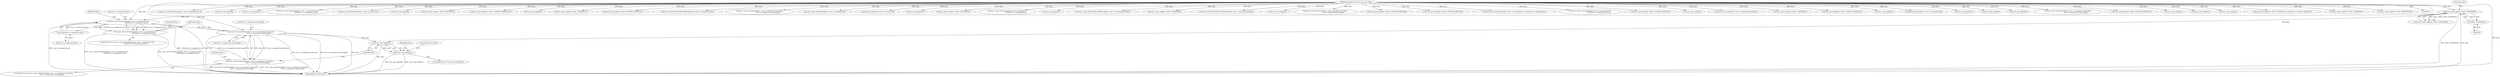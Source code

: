 digraph "0_samba_530d50a1abdcdf4d1775652d4c456c1274d83d8d_1@API" {
"1000525" [label="(Call,asn1_write_OctetString(data, tree->u.comparison.attr,\n                                     strlen(tree->u.comparison.attr)))"];
"1000517" [label="(Call,asn1_push_tag(data, ASN1_CONTEXT(6)))"];
"1000108" [label="(MethodParameterIn,struct asn1_data *data)"];
"1000519" [label="(Call,ASN1_CONTEXT(6))"];
"1000534" [label="(Call,strlen(tree->u.comparison.attr))"];
"1000524" [label="(Call,!asn1_write_OctetString(data, tree->u.comparison.attr,\n                                     strlen(tree->u.comparison.attr)))"];
"1000546" [label="(Call,asn1_write_OctetString(data, tree->u.comparison.value.data,\n                                     tree->u.comparison.value.length))"];
"1000545" [label="(Call,!asn1_write_OctetString(data, tree->u.comparison.value.data,\n                                     tree->u.comparison.value.length))"];
"1000570" [label="(Call,asn1_pop_tag(data))"];
"1000569" [label="(Call,!asn1_pop_tag(data))"];
"1000697" [label="(Call,asn1_write_LDAPString(data, tree->u.extended.rule_id))"];
"1000509" [label="(Call,asn1_pop_tag(data))"];
"1000198" [label="(Call,asn1_pop_tag(data))"];
"1000526" [label="(Identifier,data)"];
"1000464" [label="(Call,asn1_write_OctetString(data, tree->u.comparison.attr,\n                                     strlen(tree->u.comparison.attr)))"];
"1000586" [label="(Call,asn1_write_LDAPString(data, tree->u.present.attr))"];
"1000710" [label="(Call,asn1_pop_tag(data))"];
"1000570" [label="(Call,asn1_pop_tag(data))"];
"1000267" [label="(Call,asn1_push_tag(data, ASN1_CONTEXT(4)))"];
"1000411" [label="(Call,asn1_push_tag(data, ASN1_CONTEXT_SIMPLE(ctx)))"];
"1000517" [label="(Call,asn1_push_tag(data, ASN1_CONTEXT(6)))"];
"1000448" [label="(Call,asn1_pop_tag(data))"];
"1000545" [label="(Call,!asn1_write_OctetString(data, tree->u.comparison.value.data,\n                                     tree->u.comparison.value.length))"];
"1000206" [label="(Call,asn1_push_tag(data, ASN1_CONTEXT(3)))"];
"1000752" [label="(Call,asn1_push_tag(data, ASN1_CONTEXT_SIMPLE(3)))"];
"1000518" [label="(Identifier,data)"];
"1000760" [label="(Call,asn1_write_DATA_BLOB_LDAPString(data, &tree->u.extended.value))"];
"1000527" [label="(Call,tree->u.comparison.attr)"];
"1000485" [label="(Call,asn1_write_OctetString(data, tree->u.comparison.value.data,\n                                     tree->u.comparison.value.length))"];
"1000733" [label="(Call,asn1_write_LDAPString(data, tree->u.extended.attr))"];
"1000520" [label="(Literal,6)"];
"1000535" [label="(Call,tree->u.comparison.attr)"];
"1000184" [label="(Call,ldap_push_filter(data, tree->u.isnot.child))"];
"1000359" [label="(Call,asn1_pop_tag(data))"];
"1000546" [label="(Call,asn1_write_OctetString(data, tree->u.comparison.value.data,\n                                     tree->u.comparison.value.length))"];
"1000574" [label="(ControlStructure,break;)"];
"1000672" [label="(Call,asn1_push_tag(data, ASN1_CONTEXT(9)))"];
"1000820" [label="(MethodReturn,static bool)"];
"1000214" [label="(Call,asn1_write_OctetString(data, tree->u.equality.attr,\n                                     strlen(tree->u.equality.attr)))"];
"1000108" [label="(MethodParameterIn,struct asn1_data *data)"];
"1000548" [label="(Call,tree->u.comparison.value.data)"];
"1000664" [label="(Call,asn1_pop_tag(data))"];
"1000419" [label="(Call,asn1_write_DATA_BLOB_LDAPString(data, tree->u.substring.chunks[i]))"];
"1000611" [label="(Call,asn1_push_tag(data, ASN1_CONTEXT(8)))"];
"1000557" [label="(Call,tree->u.comparison.value.length)"];
"1000567" [label="(Identifier,false)"];
"1000344" [label="(Call,asn1_write_DATA_BLOB_LDAPString(data, tree->u.substring.chunks[i]))"];
"1000544" [label="(ControlStructure,if (!asn1_write_OctetString(data, tree->u.comparison.value.data,\n                                     tree->u.comparison.value.length)))"];
"1000571" [label="(Identifier,data)"];
"1000573" [label="(Identifier,false)"];
"1000168" [label="(Call,asn1_pop_tag(data))"];
"1000235" [label="(Call,asn1_write_OctetString(data, tree->u.equality.value.data,\n                                     tree->u.equality.value.length))"];
"1000725" [label="(Call,asn1_push_tag(data, ASN1_CONTEXT_SIMPLE(2)))"];
"1000780" [label="(Call,asn1_push_tag(data, ASN1_CONTEXT_SIMPLE(4)))"];
"1000275" [label="(Call,asn1_write_OctetString(data, tree->u.substring.attr, strlen(tree->u.substring.attr)))"];
"1000619" [label="(Call,asn1_write_OctetString(data, tree->u.comparison.attr,\n                                     strlen(tree->u.comparison.attr)))"];
"1000578" [label="(Call,asn1_push_tag(data, ASN1_CONTEXT_SIMPLE(7)))"];
"1000434" [label="(Call,asn1_pop_tag(data))"];
"1000525" [label="(Call,asn1_write_OctetString(data, tree->u.comparison.attr,\n                                     strlen(tree->u.comparison.attr)))"];
"1000788" [label="(Call,asn1_write_uint8(data, tree->u.extended.dnAttributes))"];
"1000176" [label="(Call,asn1_push_tag(data, ASN1_CONTEXT(2)))"];
"1000689" [label="(Call,asn1_push_tag(data, ASN1_CONTEXT_SIMPLE(1)))"];
"1000746" [label="(Call,asn1_pop_tag(data))"];
"1000516" [label="(Call,!asn1_push_tag(data, ASN1_CONTEXT(6)))"];
"1000152" [label="(Call,ldap_push_filter(data, tree->u.list.elements[i]))"];
"1000801" [label="(Call,asn1_pop_tag(data))"];
"1000524" [label="(Call,!asn1_write_OctetString(data, tree->u.comparison.attr,\n                                     strlen(tree->u.comparison.attr)))"];
"1000599" [label="(Call,asn1_pop_tag(data))"];
"1000807" [label="(Call,asn1_pop_tag(data))"];
"1000640" [label="(Call,asn1_write_OctetString(data, tree->u.comparison.value.data,\n                                     tree->u.comparison.value.length))"];
"1000547" [label="(Identifier,data)"];
"1000336" [label="(Call,asn1_push_tag(data, ASN1_CONTEXT_SIMPLE(0)))"];
"1000774" [label="(Call,asn1_pop_tag(data))"];
"1000259" [label="(Call,asn1_pop_tag(data))"];
"1000442" [label="(Call,asn1_pop_tag(data))"];
"1000543" [label="(Identifier,false)"];
"1000534" [label="(Call,strlen(tree->u.comparison.attr))"];
"1000568" [label="(ControlStructure,if (!asn1_pop_tag(data)))"];
"1000121" [label="(Call,asn1_push_tag(data, ASN1_CONTEXT(tree->operation==LDB_OP_AND?0:1)))"];
"1000456" [label="(Call,asn1_push_tag(data, ASN1_CONTEXT(5)))"];
"1000523" [label="(ControlStructure,if (!asn1_write_OctetString(data, tree->u.comparison.attr,\n                                     strlen(tree->u.comparison.attr))))"];
"1000519" [label="(Call,ASN1_CONTEXT(6))"];
"1000569" [label="(Call,!asn1_pop_tag(data))"];
"1000296" [label="(Call,asn1_push_tag(data, ASN1_SEQUENCE(0)))"];
"1000525" -> "1000524"  [label="AST: "];
"1000525" -> "1000534"  [label="CFG: "];
"1000526" -> "1000525"  [label="AST: "];
"1000527" -> "1000525"  [label="AST: "];
"1000534" -> "1000525"  [label="AST: "];
"1000524" -> "1000525"  [label="CFG: "];
"1000525" -> "1000820"  [label="DDG: data"];
"1000525" -> "1000820"  [label="DDG: strlen(tree->u.comparison.attr)"];
"1000525" -> "1000820"  [label="DDG: tree->u.comparison.attr"];
"1000525" -> "1000524"  [label="DDG: data"];
"1000525" -> "1000524"  [label="DDG: tree->u.comparison.attr"];
"1000525" -> "1000524"  [label="DDG: strlen(tree->u.comparison.attr)"];
"1000517" -> "1000525"  [label="DDG: data"];
"1000108" -> "1000525"  [label="DDG: data"];
"1000534" -> "1000525"  [label="DDG: tree->u.comparison.attr"];
"1000525" -> "1000546"  [label="DDG: data"];
"1000517" -> "1000516"  [label="AST: "];
"1000517" -> "1000519"  [label="CFG: "];
"1000518" -> "1000517"  [label="AST: "];
"1000519" -> "1000517"  [label="AST: "];
"1000516" -> "1000517"  [label="CFG: "];
"1000517" -> "1000820"  [label="DDG: ASN1_CONTEXT(6)"];
"1000517" -> "1000820"  [label="DDG: data"];
"1000517" -> "1000516"  [label="DDG: data"];
"1000517" -> "1000516"  [label="DDG: ASN1_CONTEXT(6)"];
"1000108" -> "1000517"  [label="DDG: data"];
"1000519" -> "1000517"  [label="DDG: 6"];
"1000108" -> "1000107"  [label="AST: "];
"1000108" -> "1000820"  [label="DDG: data"];
"1000108" -> "1000121"  [label="DDG: data"];
"1000108" -> "1000152"  [label="DDG: data"];
"1000108" -> "1000168"  [label="DDG: data"];
"1000108" -> "1000176"  [label="DDG: data"];
"1000108" -> "1000184"  [label="DDG: data"];
"1000108" -> "1000198"  [label="DDG: data"];
"1000108" -> "1000206"  [label="DDG: data"];
"1000108" -> "1000214"  [label="DDG: data"];
"1000108" -> "1000235"  [label="DDG: data"];
"1000108" -> "1000259"  [label="DDG: data"];
"1000108" -> "1000267"  [label="DDG: data"];
"1000108" -> "1000275"  [label="DDG: data"];
"1000108" -> "1000296"  [label="DDG: data"];
"1000108" -> "1000336"  [label="DDG: data"];
"1000108" -> "1000344"  [label="DDG: data"];
"1000108" -> "1000359"  [label="DDG: data"];
"1000108" -> "1000411"  [label="DDG: data"];
"1000108" -> "1000419"  [label="DDG: data"];
"1000108" -> "1000434"  [label="DDG: data"];
"1000108" -> "1000442"  [label="DDG: data"];
"1000108" -> "1000448"  [label="DDG: data"];
"1000108" -> "1000456"  [label="DDG: data"];
"1000108" -> "1000464"  [label="DDG: data"];
"1000108" -> "1000485"  [label="DDG: data"];
"1000108" -> "1000509"  [label="DDG: data"];
"1000108" -> "1000546"  [label="DDG: data"];
"1000108" -> "1000570"  [label="DDG: data"];
"1000108" -> "1000578"  [label="DDG: data"];
"1000108" -> "1000586"  [label="DDG: data"];
"1000108" -> "1000599"  [label="DDG: data"];
"1000108" -> "1000611"  [label="DDG: data"];
"1000108" -> "1000619"  [label="DDG: data"];
"1000108" -> "1000640"  [label="DDG: data"];
"1000108" -> "1000664"  [label="DDG: data"];
"1000108" -> "1000672"  [label="DDG: data"];
"1000108" -> "1000689"  [label="DDG: data"];
"1000108" -> "1000697"  [label="DDG: data"];
"1000108" -> "1000710"  [label="DDG: data"];
"1000108" -> "1000725"  [label="DDG: data"];
"1000108" -> "1000733"  [label="DDG: data"];
"1000108" -> "1000746"  [label="DDG: data"];
"1000108" -> "1000752"  [label="DDG: data"];
"1000108" -> "1000760"  [label="DDG: data"];
"1000108" -> "1000774"  [label="DDG: data"];
"1000108" -> "1000780"  [label="DDG: data"];
"1000108" -> "1000788"  [label="DDG: data"];
"1000108" -> "1000801"  [label="DDG: data"];
"1000108" -> "1000807"  [label="DDG: data"];
"1000519" -> "1000520"  [label="CFG: "];
"1000520" -> "1000519"  [label="AST: "];
"1000534" -> "1000535"  [label="CFG: "];
"1000535" -> "1000534"  [label="AST: "];
"1000524" -> "1000523"  [label="AST: "];
"1000543" -> "1000524"  [label="CFG: "];
"1000547" -> "1000524"  [label="CFG: "];
"1000524" -> "1000820"  [label="DDG: asn1_write_OctetString(data, tree->u.comparison.attr,\n                                     strlen(tree->u.comparison.attr))"];
"1000524" -> "1000820"  [label="DDG: !asn1_write_OctetString(data, tree->u.comparison.attr,\n                                     strlen(tree->u.comparison.attr))"];
"1000546" -> "1000545"  [label="AST: "];
"1000546" -> "1000557"  [label="CFG: "];
"1000547" -> "1000546"  [label="AST: "];
"1000548" -> "1000546"  [label="AST: "];
"1000557" -> "1000546"  [label="AST: "];
"1000545" -> "1000546"  [label="CFG: "];
"1000546" -> "1000820"  [label="DDG: tree->u.comparison.value.data"];
"1000546" -> "1000820"  [label="DDG: tree->u.comparison.value.length"];
"1000546" -> "1000820"  [label="DDG: data"];
"1000546" -> "1000545"  [label="DDG: data"];
"1000546" -> "1000545"  [label="DDG: tree->u.comparison.value.data"];
"1000546" -> "1000545"  [label="DDG: tree->u.comparison.value.length"];
"1000546" -> "1000570"  [label="DDG: data"];
"1000545" -> "1000544"  [label="AST: "];
"1000567" -> "1000545"  [label="CFG: "];
"1000571" -> "1000545"  [label="CFG: "];
"1000545" -> "1000820"  [label="DDG: asn1_write_OctetString(data, tree->u.comparison.value.data,\n                                     tree->u.comparison.value.length)"];
"1000545" -> "1000820"  [label="DDG: !asn1_write_OctetString(data, tree->u.comparison.value.data,\n                                     tree->u.comparison.value.length)"];
"1000570" -> "1000569"  [label="AST: "];
"1000570" -> "1000571"  [label="CFG: "];
"1000571" -> "1000570"  [label="AST: "];
"1000569" -> "1000570"  [label="CFG: "];
"1000570" -> "1000820"  [label="DDG: data"];
"1000570" -> "1000569"  [label="DDG: data"];
"1000569" -> "1000568"  [label="AST: "];
"1000573" -> "1000569"  [label="CFG: "];
"1000574" -> "1000569"  [label="CFG: "];
"1000569" -> "1000820"  [label="DDG: !asn1_pop_tag(data)"];
"1000569" -> "1000820"  [label="DDG: asn1_pop_tag(data)"];
}
